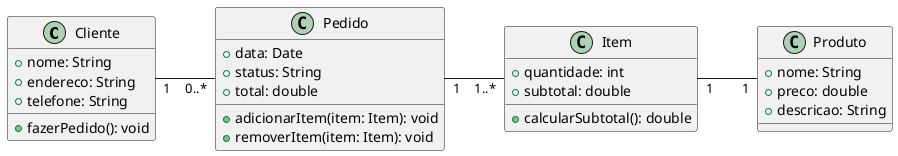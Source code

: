 @startuml

left to right direction

class Cliente {
    +nome: String
    +endereco: String
    +telefone: String
    +fazerPedido(): void
}

class Pedido {
    +data: Date
    +status: String
    +total: double
    +adicionarItem(item: Item): void
    +removerItem(item: Item): void
}

class Item {
    +quantidade: int
    +subtotal: double
    +calcularSubtotal(): double
}

class Produto {
    +nome: String
    +preco: double
    +descricao: String
}

Cliente "1" -- "0..*" Pedido
Pedido "1" -- "1..*" Item
Item "1" -- "1" Produto
@enduml
